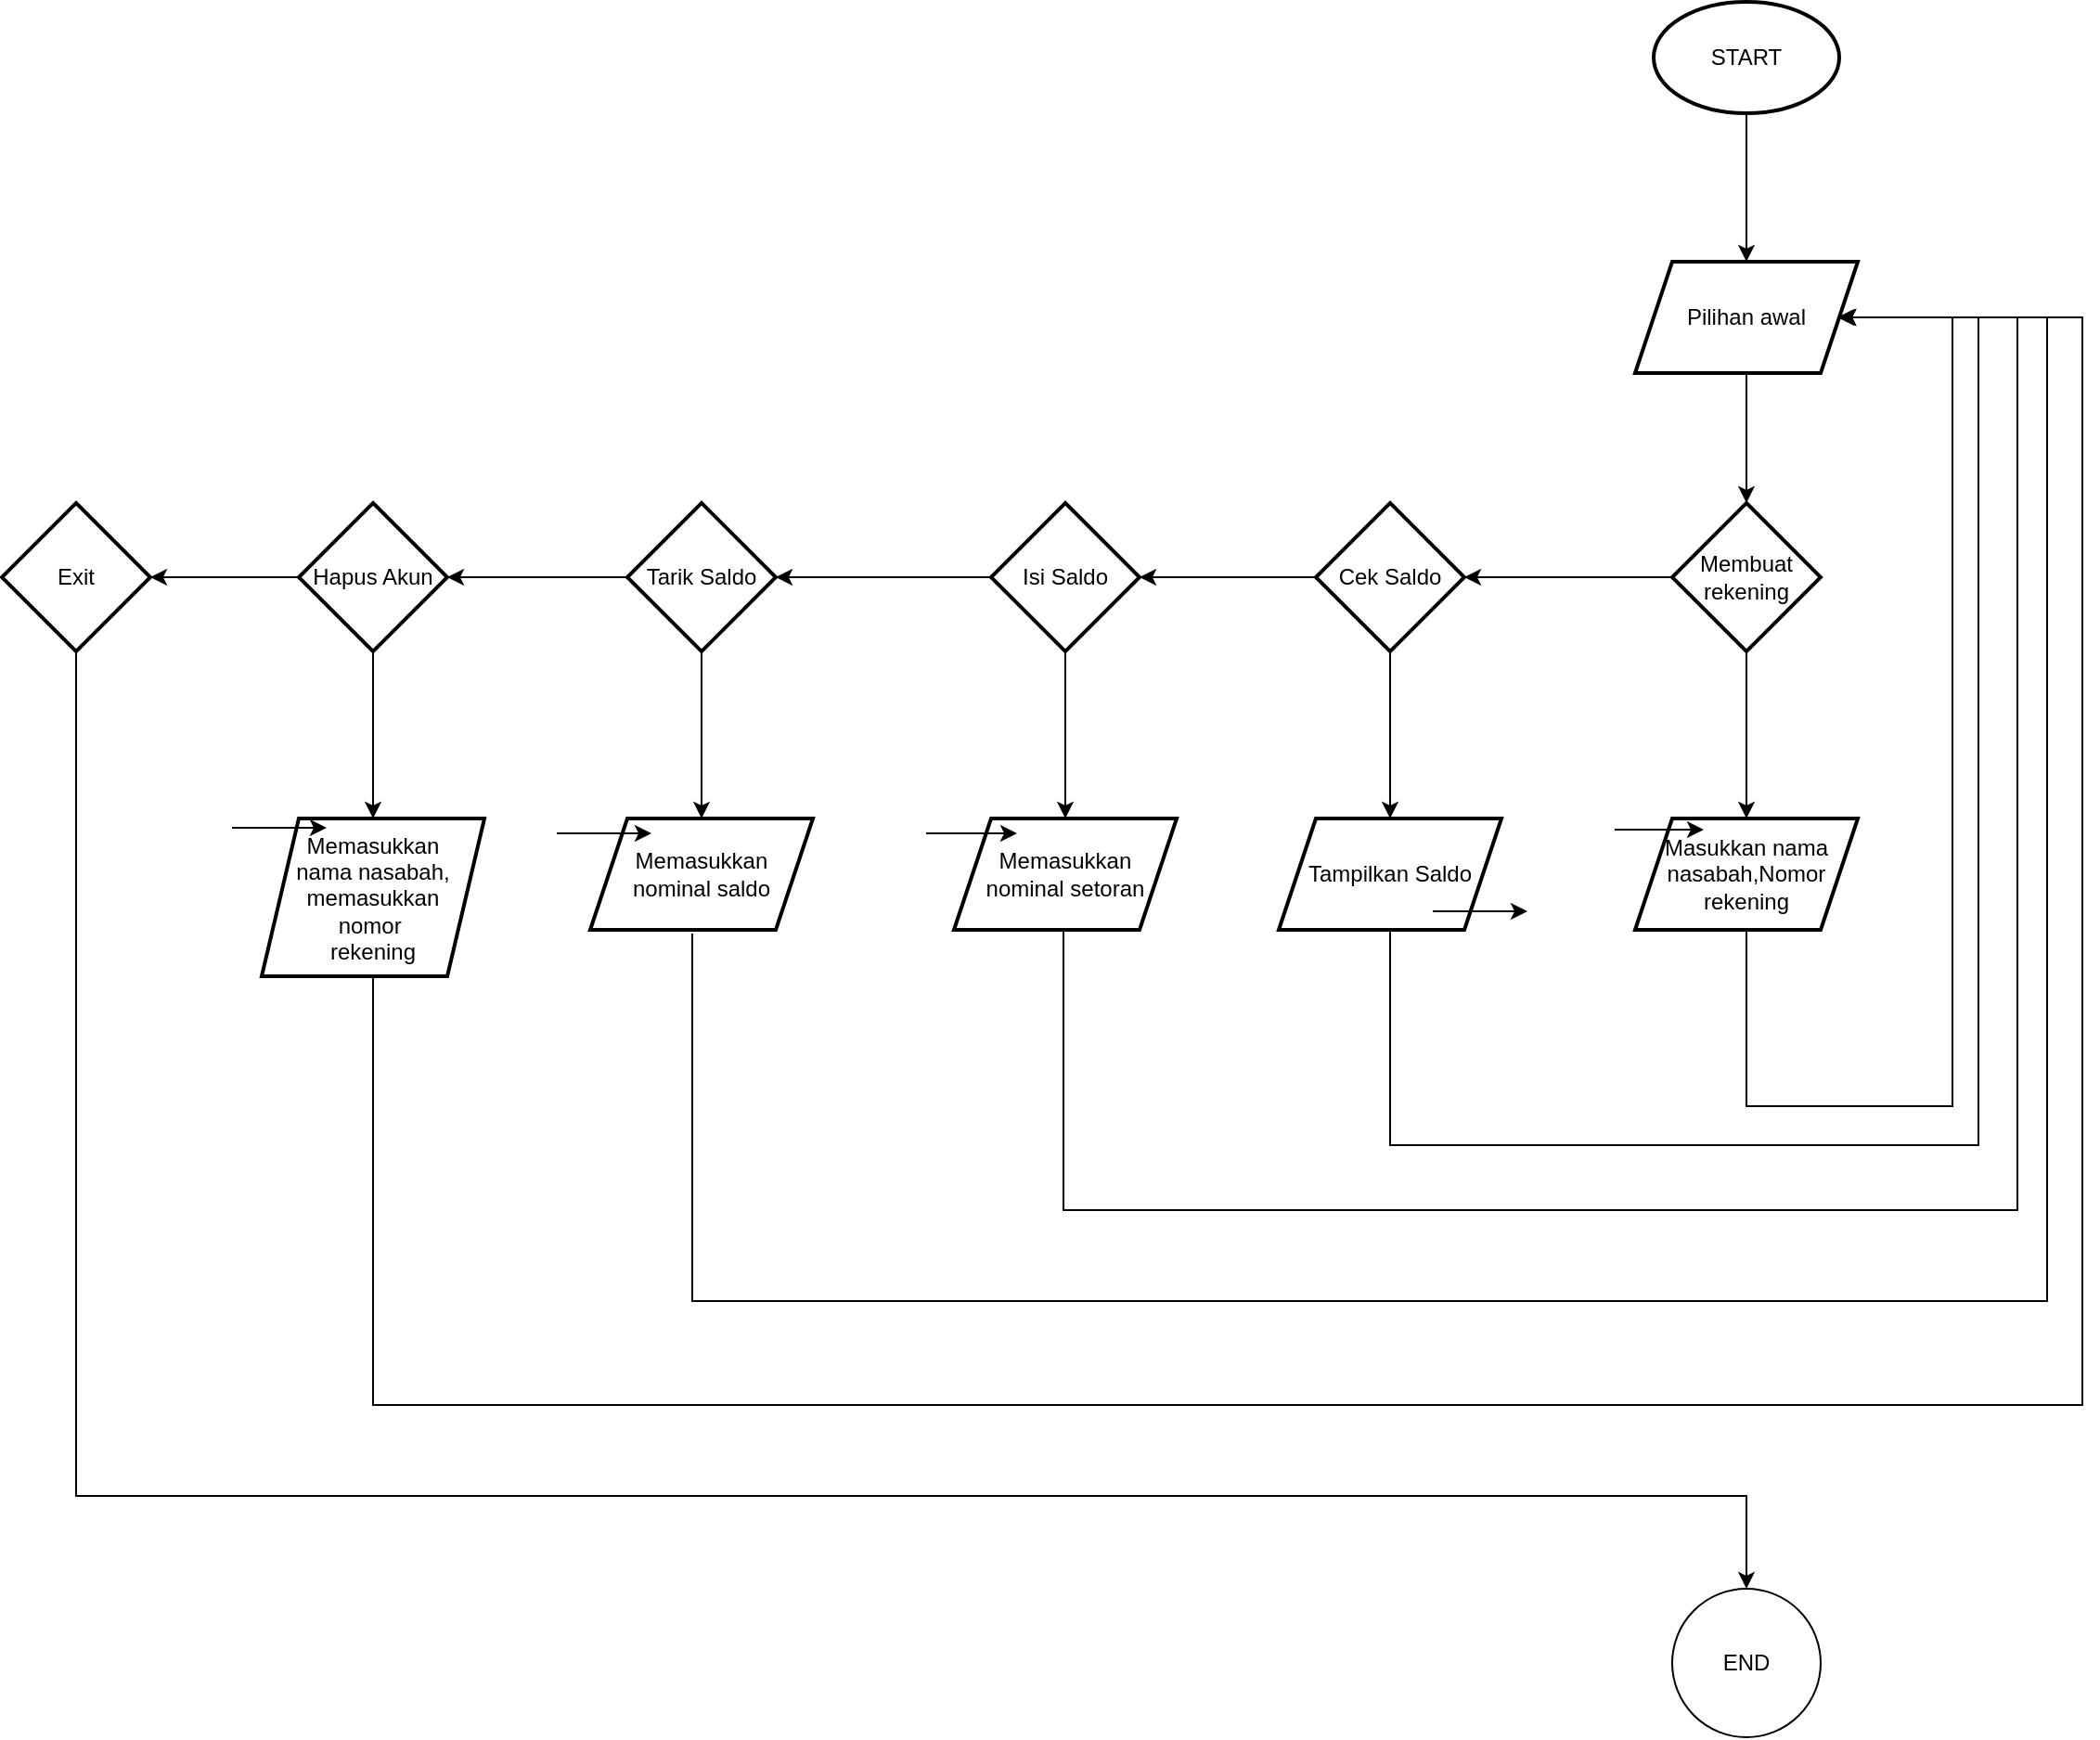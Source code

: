 <mxfile version="24.7.17">
  <diagram id="C5RBs43oDa-KdzZeNtuy" name="Page-1">
    <mxGraphModel dx="2889" dy="828" grid="1" gridSize="7" guides="1" tooltips="1" connect="1" arrows="1" fold="1" page="1" pageScale="1" pageWidth="1169" pageHeight="1654" background="none" math="0" shadow="0">
      <root>
        <mxCell id="WIyWlLk6GJQsqaUBKTNV-0" />
        <mxCell id="WIyWlLk6GJQsqaUBKTNV-1" parent="WIyWlLk6GJQsqaUBKTNV-0" />
        <mxCell id="so5aIlI6utxFAMM9hc0n-2" value="" style="edgeStyle=orthogonalEdgeStyle;rounded=0;orthogonalLoop=1;jettySize=auto;html=1;" edge="1" parent="WIyWlLk6GJQsqaUBKTNV-1" source="so5aIlI6utxFAMM9hc0n-0" target="so5aIlI6utxFAMM9hc0n-1">
          <mxGeometry relative="1" as="geometry" />
        </mxCell>
        <mxCell id="so5aIlI6utxFAMM9hc0n-0" value="START" style="strokeWidth=2;html=1;shape=mxgraph.flowchart.start_1;whiteSpace=wrap;" vertex="1" parent="WIyWlLk6GJQsqaUBKTNV-1">
          <mxGeometry x="630" y="329" width="100" height="60" as="geometry" />
        </mxCell>
        <mxCell id="so5aIlI6utxFAMM9hc0n-4" value="" style="edgeStyle=orthogonalEdgeStyle;rounded=0;orthogonalLoop=1;jettySize=auto;html=1;" edge="1" parent="WIyWlLk6GJQsqaUBKTNV-1" source="so5aIlI6utxFAMM9hc0n-1" target="so5aIlI6utxFAMM9hc0n-3">
          <mxGeometry relative="1" as="geometry" />
        </mxCell>
        <mxCell id="so5aIlI6utxFAMM9hc0n-1" value="Pilihan awal" style="shape=parallelogram;perimeter=parallelogramPerimeter;whiteSpace=wrap;html=1;fixedSize=1;strokeWidth=2;" vertex="1" parent="WIyWlLk6GJQsqaUBKTNV-1">
          <mxGeometry x="620" y="469" width="120" height="60" as="geometry" />
        </mxCell>
        <mxCell id="so5aIlI6utxFAMM9hc0n-6" value="" style="edgeStyle=orthogonalEdgeStyle;rounded=0;orthogonalLoop=1;jettySize=auto;html=1;" edge="1" parent="WIyWlLk6GJQsqaUBKTNV-1" source="so5aIlI6utxFAMM9hc0n-3" target="so5aIlI6utxFAMM9hc0n-5">
          <mxGeometry relative="1" as="geometry" />
        </mxCell>
        <mxCell id="so5aIlI6utxFAMM9hc0n-8" value="" style="edgeStyle=orthogonalEdgeStyle;rounded=0;orthogonalLoop=1;jettySize=auto;html=1;" edge="1" parent="WIyWlLk6GJQsqaUBKTNV-1" source="so5aIlI6utxFAMM9hc0n-11" target="so5aIlI6utxFAMM9hc0n-7">
          <mxGeometry relative="1" as="geometry" />
        </mxCell>
        <mxCell id="so5aIlI6utxFAMM9hc0n-19" value="" style="edgeStyle=orthogonalEdgeStyle;rounded=0;orthogonalLoop=1;jettySize=auto;html=1;" edge="1" parent="WIyWlLk6GJQsqaUBKTNV-1" source="so5aIlI6utxFAMM9hc0n-3" target="so5aIlI6utxFAMM9hc0n-18">
          <mxGeometry relative="1" as="geometry" />
        </mxCell>
        <mxCell id="so5aIlI6utxFAMM9hc0n-3" value="Membuat rekening" style="rhombus;whiteSpace=wrap;html=1;strokeWidth=2;" vertex="1" parent="WIyWlLk6GJQsqaUBKTNV-1">
          <mxGeometry x="640" y="599" width="80" height="80" as="geometry" />
        </mxCell>
        <mxCell id="so5aIlI6utxFAMM9hc0n-12" value="" style="edgeStyle=orthogonalEdgeStyle;rounded=0;orthogonalLoop=1;jettySize=auto;html=1;" edge="1" parent="WIyWlLk6GJQsqaUBKTNV-1" source="so5aIlI6utxFAMM9hc0n-5" target="so5aIlI6utxFAMM9hc0n-11">
          <mxGeometry relative="1" as="geometry" />
        </mxCell>
        <mxCell id="so5aIlI6utxFAMM9hc0n-23" value="" style="edgeStyle=orthogonalEdgeStyle;rounded=0;orthogonalLoop=1;jettySize=auto;html=1;" edge="1" parent="WIyWlLk6GJQsqaUBKTNV-1" source="so5aIlI6utxFAMM9hc0n-5" target="so5aIlI6utxFAMM9hc0n-22">
          <mxGeometry relative="1" as="geometry" />
        </mxCell>
        <mxCell id="so5aIlI6utxFAMM9hc0n-5" value="Cek Saldo" style="rhombus;whiteSpace=wrap;html=1;strokeWidth=2;" vertex="1" parent="WIyWlLk6GJQsqaUBKTNV-1">
          <mxGeometry x="448" y="599" width="80" height="80" as="geometry" />
        </mxCell>
        <mxCell id="so5aIlI6utxFAMM9hc0n-17" value="" style="edgeStyle=orthogonalEdgeStyle;rounded=0;orthogonalLoop=1;jettySize=auto;html=1;" edge="1" parent="WIyWlLk6GJQsqaUBKTNV-1" source="so5aIlI6utxFAMM9hc0n-7" target="so5aIlI6utxFAMM9hc0n-16">
          <mxGeometry relative="1" as="geometry" />
        </mxCell>
        <mxCell id="so5aIlI6utxFAMM9hc0n-29" value="" style="edgeStyle=orthogonalEdgeStyle;rounded=0;orthogonalLoop=1;jettySize=auto;html=1;" edge="1" parent="WIyWlLk6GJQsqaUBKTNV-1" source="so5aIlI6utxFAMM9hc0n-7" target="so5aIlI6utxFAMM9hc0n-28">
          <mxGeometry relative="1" as="geometry" />
        </mxCell>
        <mxCell id="so5aIlI6utxFAMM9hc0n-7" value="Tarik Saldo" style="rhombus;whiteSpace=wrap;html=1;strokeWidth=2;" vertex="1" parent="WIyWlLk6GJQsqaUBKTNV-1">
          <mxGeometry x="77" y="599" width="80" height="80" as="geometry" />
        </mxCell>
        <mxCell id="so5aIlI6utxFAMM9hc0n-26" value="" style="edgeStyle=orthogonalEdgeStyle;rounded=0;orthogonalLoop=1;jettySize=auto;html=1;" edge="1" parent="WIyWlLk6GJQsqaUBKTNV-1" source="so5aIlI6utxFAMM9hc0n-11" target="so5aIlI6utxFAMM9hc0n-25">
          <mxGeometry relative="1" as="geometry" />
        </mxCell>
        <mxCell id="so5aIlI6utxFAMM9hc0n-11" value="Isi Saldo" style="rhombus;whiteSpace=wrap;html=1;strokeWidth=2;" vertex="1" parent="WIyWlLk6GJQsqaUBKTNV-1">
          <mxGeometry x="273" y="599" width="80" height="80" as="geometry" />
        </mxCell>
        <mxCell id="so5aIlI6utxFAMM9hc0n-32" value="" style="edgeStyle=orthogonalEdgeStyle;rounded=0;orthogonalLoop=1;jettySize=auto;html=1;" edge="1" parent="WIyWlLk6GJQsqaUBKTNV-1" source="so5aIlI6utxFAMM9hc0n-16" target="so5aIlI6utxFAMM9hc0n-31">
          <mxGeometry relative="1" as="geometry" />
        </mxCell>
        <mxCell id="so5aIlI6utxFAMM9hc0n-40" value="" style="edgeStyle=orthogonalEdgeStyle;rounded=0;orthogonalLoop=1;jettySize=auto;html=1;" edge="1" parent="WIyWlLk6GJQsqaUBKTNV-1" source="so5aIlI6utxFAMM9hc0n-16" target="so5aIlI6utxFAMM9hc0n-39">
          <mxGeometry relative="1" as="geometry" />
        </mxCell>
        <mxCell id="so5aIlI6utxFAMM9hc0n-16" value="Hapus Akun" style="rhombus;whiteSpace=wrap;html=1;strokeWidth=2;" vertex="1" parent="WIyWlLk6GJQsqaUBKTNV-1">
          <mxGeometry x="-100" y="599" width="80" height="80" as="geometry" />
        </mxCell>
        <mxCell id="so5aIlI6utxFAMM9hc0n-21" style="edgeStyle=orthogonalEdgeStyle;rounded=0;orthogonalLoop=1;jettySize=auto;html=1;exitX=0.403;exitY=0.98;exitDx=0;exitDy=0;exitPerimeter=0;" edge="1" parent="WIyWlLk6GJQsqaUBKTNV-1" source="so5aIlI6utxFAMM9hc0n-18" target="so5aIlI6utxFAMM9hc0n-1">
          <mxGeometry relative="1" as="geometry">
            <Array as="points">
              <mxPoint x="680" y="828" />
              <mxPoint x="680" y="924" />
              <mxPoint x="791" y="924" />
              <mxPoint x="791" y="499" />
            </Array>
          </mxGeometry>
        </mxCell>
        <mxCell id="so5aIlI6utxFAMM9hc0n-18" value="Masukkan nama nasabah,Nomor rekening" style="shape=parallelogram;perimeter=parallelogramPerimeter;whiteSpace=wrap;html=1;fixedSize=1;strokeWidth=2;" vertex="1" parent="WIyWlLk6GJQsqaUBKTNV-1">
          <mxGeometry x="620" y="769" width="120" height="60" as="geometry" />
        </mxCell>
        <mxCell id="so5aIlI6utxFAMM9hc0n-20" value="" style="edgeStyle=none;orthogonalLoop=1;jettySize=auto;html=1;rounded=0;" edge="1" parent="WIyWlLk6GJQsqaUBKTNV-1">
          <mxGeometry width="100" relative="1" as="geometry">
            <mxPoint x="609" y="775" as="sourcePoint" />
            <mxPoint x="657" y="775" as="targetPoint" />
            <Array as="points" />
          </mxGeometry>
        </mxCell>
        <mxCell id="so5aIlI6utxFAMM9hc0n-35" style="edgeStyle=orthogonalEdgeStyle;rounded=0;orthogonalLoop=1;jettySize=auto;html=1;exitX=0.5;exitY=1;exitDx=0;exitDy=0;entryX=1;entryY=0.5;entryDx=0;entryDy=0;" edge="1" parent="WIyWlLk6GJQsqaUBKTNV-1" target="so5aIlI6utxFAMM9hc0n-1">
          <mxGeometry relative="1" as="geometry">
            <mxPoint x="665" y="922" as="targetPoint" />
            <mxPoint x="488" y="827" as="sourcePoint" />
            <Array as="points">
              <mxPoint x="488" y="945" />
              <mxPoint x="805" y="945" />
              <mxPoint x="805" y="499" />
            </Array>
          </mxGeometry>
        </mxCell>
        <mxCell id="so5aIlI6utxFAMM9hc0n-22" value="Tampilkan Saldo" style="shape=parallelogram;perimeter=parallelogramPerimeter;whiteSpace=wrap;html=1;fixedSize=1;strokeWidth=2;" vertex="1" parent="WIyWlLk6GJQsqaUBKTNV-1">
          <mxGeometry x="428" y="769" width="120" height="60" as="geometry" />
        </mxCell>
        <mxCell id="so5aIlI6utxFAMM9hc0n-24" value="" style="edgeStyle=none;orthogonalLoop=1;jettySize=auto;html=1;rounded=0;" edge="1" parent="WIyWlLk6GJQsqaUBKTNV-1">
          <mxGeometry width="100" relative="1" as="geometry">
            <mxPoint x="511" y="819" as="sourcePoint" />
            <mxPoint x="562" y="819" as="targetPoint" />
            <Array as="points" />
          </mxGeometry>
        </mxCell>
        <mxCell id="so5aIlI6utxFAMM9hc0n-36" style="edgeStyle=orthogonalEdgeStyle;rounded=0;orthogonalLoop=1;jettySize=auto;html=1;exitX=0.5;exitY=1;exitDx=0;exitDy=0;entryX=1;entryY=0.5;entryDx=0;entryDy=0;" edge="1" parent="WIyWlLk6GJQsqaUBKTNV-1">
          <mxGeometry relative="1" as="geometry">
            <mxPoint x="312" y="829" as="sourcePoint" />
            <mxPoint x="729" y="499" as="targetPoint" />
            <Array as="points">
              <mxPoint x="312" y="980" />
              <mxPoint x="826" y="980" />
              <mxPoint x="826" y="499" />
            </Array>
          </mxGeometry>
        </mxCell>
        <mxCell id="so5aIlI6utxFAMM9hc0n-25" value="Memasukkan&lt;div&gt;nominal setoran&lt;/div&gt;" style="shape=parallelogram;perimeter=parallelogramPerimeter;whiteSpace=wrap;html=1;fixedSize=1;strokeWidth=2;" vertex="1" parent="WIyWlLk6GJQsqaUBKTNV-1">
          <mxGeometry x="253" y="769" width="120" height="60" as="geometry" />
        </mxCell>
        <mxCell id="so5aIlI6utxFAMM9hc0n-27" value="" style="edgeStyle=none;orthogonalLoop=1;jettySize=auto;html=1;rounded=0;" edge="1" parent="WIyWlLk6GJQsqaUBKTNV-1">
          <mxGeometry width="100" relative="1" as="geometry">
            <mxPoint x="238" y="777" as="sourcePoint" />
            <mxPoint x="287" y="777" as="targetPoint" />
            <Array as="points" />
          </mxGeometry>
        </mxCell>
        <mxCell id="so5aIlI6utxFAMM9hc0n-37" style="edgeStyle=orthogonalEdgeStyle;rounded=0;orthogonalLoop=1;jettySize=auto;html=1;exitX=0.5;exitY=1;exitDx=0;exitDy=0;" edge="1" parent="WIyWlLk6GJQsqaUBKTNV-1">
          <mxGeometry relative="1" as="geometry">
            <mxPoint x="730" y="499" as="targetPoint" />
            <mxPoint x="112" y="831" as="sourcePoint" />
            <Array as="points">
              <mxPoint x="112" y="1029" />
              <mxPoint x="842" y="1029" />
              <mxPoint x="842" y="499" />
            </Array>
          </mxGeometry>
        </mxCell>
        <mxCell id="so5aIlI6utxFAMM9hc0n-28" value="Memasukkan&lt;div&gt;nominal saldo&lt;/div&gt;" style="shape=parallelogram;perimeter=parallelogramPerimeter;whiteSpace=wrap;html=1;fixedSize=1;strokeWidth=2;" vertex="1" parent="WIyWlLk6GJQsqaUBKTNV-1">
          <mxGeometry x="57" y="769" width="120" height="60" as="geometry" />
        </mxCell>
        <mxCell id="so5aIlI6utxFAMM9hc0n-30" value="" style="edgeStyle=none;orthogonalLoop=1;jettySize=auto;html=1;rounded=0;" edge="1" parent="WIyWlLk6GJQsqaUBKTNV-1">
          <mxGeometry width="100" relative="1" as="geometry">
            <mxPoint x="39" y="777" as="sourcePoint" />
            <mxPoint x="90" y="777" as="targetPoint" />
            <Array as="points" />
          </mxGeometry>
        </mxCell>
        <mxCell id="so5aIlI6utxFAMM9hc0n-38" style="edgeStyle=orthogonalEdgeStyle;rounded=0;orthogonalLoop=1;jettySize=auto;html=1;exitX=0.5;exitY=1;exitDx=0;exitDy=0;entryX=1;entryY=0.5;entryDx=0;entryDy=0;" edge="1" parent="WIyWlLk6GJQsqaUBKTNV-1" source="so5aIlI6utxFAMM9hc0n-31" target="so5aIlI6utxFAMM9hc0n-1">
          <mxGeometry relative="1" as="geometry">
            <Array as="points">
              <mxPoint x="-60" y="1085" />
              <mxPoint x="861" y="1085" />
              <mxPoint x="861" y="499" />
            </Array>
          </mxGeometry>
        </mxCell>
        <mxCell id="so5aIlI6utxFAMM9hc0n-31" value="Memasukkan&lt;div&gt;nama nasabah,&lt;/div&gt;&lt;div&gt;memasukkan&lt;/div&gt;&lt;div&gt;nomor&amp;nbsp;&lt;/div&gt;&lt;div&gt;rekening&lt;/div&gt;" style="shape=parallelogram;perimeter=parallelogramPerimeter;whiteSpace=wrap;html=1;fixedSize=1;strokeWidth=2;" vertex="1" parent="WIyWlLk6GJQsqaUBKTNV-1">
          <mxGeometry x="-120" y="769" width="120" height="85" as="geometry" />
        </mxCell>
        <mxCell id="so5aIlI6utxFAMM9hc0n-33" value="" style="edgeStyle=none;orthogonalLoop=1;jettySize=auto;html=1;rounded=0;" edge="1" parent="WIyWlLk6GJQsqaUBKTNV-1">
          <mxGeometry width="100" relative="1" as="geometry">
            <mxPoint x="-136" y="774" as="sourcePoint" />
            <mxPoint x="-85" y="774" as="targetPoint" />
            <Array as="points" />
          </mxGeometry>
        </mxCell>
        <mxCell id="so5aIlI6utxFAMM9hc0n-43" style="edgeStyle=orthogonalEdgeStyle;rounded=0;orthogonalLoop=1;jettySize=auto;html=1;entryX=0.5;entryY=0;entryDx=0;entryDy=0;" edge="1" parent="WIyWlLk6GJQsqaUBKTNV-1" source="so5aIlI6utxFAMM9hc0n-39" target="so5aIlI6utxFAMM9hc0n-46">
          <mxGeometry relative="1" as="geometry">
            <mxPoint x="679" y="1183" as="targetPoint" />
            <Array as="points">
              <mxPoint x="-220" y="1134" />
              <mxPoint x="680" y="1134" />
            </Array>
          </mxGeometry>
        </mxCell>
        <mxCell id="so5aIlI6utxFAMM9hc0n-39" value="Exit" style="rhombus;whiteSpace=wrap;html=1;strokeWidth=2;" vertex="1" parent="WIyWlLk6GJQsqaUBKTNV-1">
          <mxGeometry x="-260" y="599" width="80" height="80" as="geometry" />
        </mxCell>
        <mxCell id="so5aIlI6utxFAMM9hc0n-46" value="END" style="ellipse;whiteSpace=wrap;html=1;" vertex="1" parent="WIyWlLk6GJQsqaUBKTNV-1">
          <mxGeometry x="640" y="1184" width="80" height="80" as="geometry" />
        </mxCell>
      </root>
    </mxGraphModel>
  </diagram>
</mxfile>
